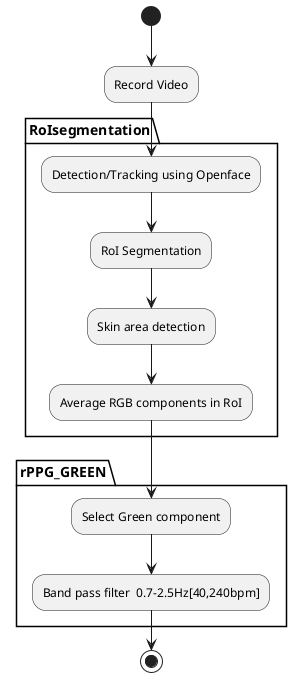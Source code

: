 @startuml

(*) --> "Record Video"
partition RoIsegmentation {
--> "Detection/Tracking using Openface"
--> "RoI Segmentation"
--> "Skin area detection"
--> "Average RGB components in RoI"
}

' partition Preprocessing {
'  --> "Band pass filter  0.7-2.5Hz"
' }

partition rPPG_GREEN {
--> "Select Green component"
--> "Band pass filter  0.7-2.5Hz[40,240bpm]"
}

--> (*)
@enduml
